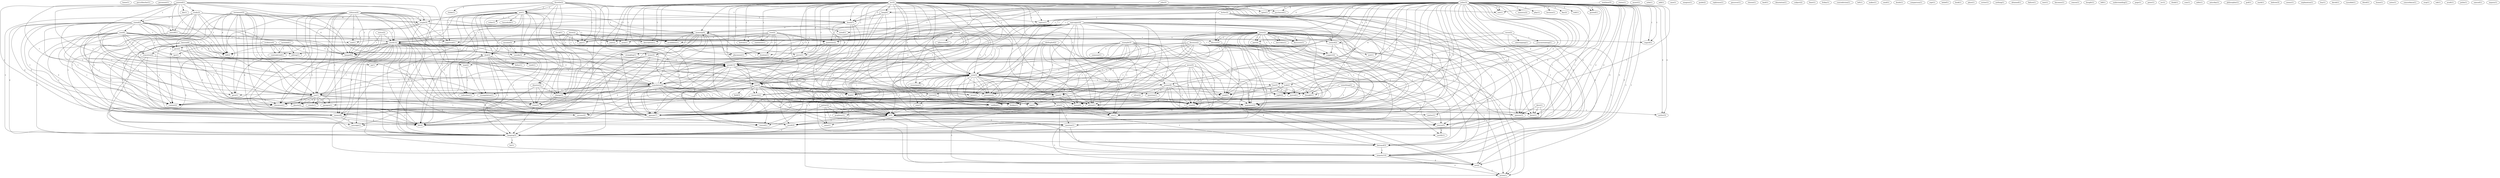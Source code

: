 digraph G {
  home [ label="home(1)" ];
  perschbacher [ label="perschbacher(1)" ];
  pavement [ label="pavement(1)" ];
  throttle [ label="throttle(2)" ];
  put [ label="put(1)" ];
  choke [ label="choke(1)" ];
  denotes [ label="denotes(2)" ];
  death [ label="death(7)" ];
  way [ label="way(5)" ];
  suggested [ label="suggested(1)" ];
  change [ label="change(3)" ];
  ie [ label="ie(4)" ];
  state [ label="state(3)" ];
  invalidates [ label="invalidates(1)" ];
  put [ label="put(1)" ];
  guy [ label="guy(1)" ];
  life [ label="life(4)" ];
  states [ label="states(1)" ];
  assert [ label="assert(1)" ];
  example [ label="example(3)" ];
  someone [ label="someone(1)" ];
  suicide [ label="suicide(3)" ];
  translation [ label="translation(5)" ];
  arose [ label="arose(1)" ];
  time [ label="time(2)" ];
  donkey [ label="donkey(1)" ];
  house [ label="house(2)" ];
  saw [ label="saw(1)" ];
  mean [ label="mean(3)" ];
  advice [ label="advice(1)" ];
  hanging [ label="hanging(3)" ];
  greek [ label="greek(15)" ];
  went [ label="went(2)" ];
  saddled [ label="saddled(1)" ];
  city [ label="city(1)" ];
  show [ label="show(2)" ];
  assume [ label="assume(3)" ];
  died [ label="died(3)" ];
  area [ label="area(1)" ];
  mentions [ label="mentions(2)" ];
  placement [ label="placement(1)" ];
  description [ label="description(1)" ];
  location [ label="location(1)" ];
  prove [ label="prove(1)" ];
  regard [ label="regard(1)" ];
  year [ label="year(2)" ];
  father [ label="father(1)" ];
  tomb [ label="tomb(1)" ];
  order [ label="order(1)" ];
  household [ label="household(1)" ];
  hanged [ label="hanged(2)" ];
  pointed [ label="pointed(1)" ];
  study [ label="study(2)" ];
  stated [ label="stated(2)" ];
  oneself [ label="oneself(1)" ];
  couple [ label="couple(3)" ];
  man [ label="man(2)" ];
  redundant [ label="redundant(1)" ];
  die [ label="die(1)" ];
  kill [ label="kill(2)" ];
  means [ label="means(8)" ];
  strangulation [ label="strangulation(1)" ];
  discuss [ label="discuss(3)" ];
  remind [ label="remind(1)" ];
  apacgw [ label="apacgw(7)" ];
  nida [ label="nida(1)" ];
  rose [ label="rose(2)" ];
  bottom [ label="bottom(1)" ];
  statement [ label="statement(1)" ];
  add [ label="add(1)" ];
  case [ label="case(1)" ];
  exegisis [ label="exegisis(1)" ];
  guide [ label="guide(2)" ];
  rephrases [ label="rephrases(1)" ];
  included [ label="included(1)" ];
  editing [ label="editing(1)" ];
  transition [ label="transition(2)" ];
  denote [ label="denote(2)" ];
  contradicted [ label="contradicted(1)" ];
  result [ label="result(3)" ];
  root [ label="root(6)" ];
  give [ label="give(2)" ];
  use [ label="use(1)" ];
  word [ label="word(13)" ];
  context [ label="context(2)" ];
  use [ label="use(1)" ];
  gave [ label="gave(1)" ];
  literature [ label="literature(1)" ];
  passover [ label="passover(1)" ];
  choose [ label="choose(1)" ];
  land [ label="land(1)" ];
  point [ label="point(2)" ];
  part [ label="part(4)" ];
  describes [ label="describes(1)" ];
  reward [ label="reward(2)" ];
  discusses [ label="discusses(1)" ];
  suggest [ label="suggest(2)" ];
  mention [ label="mention(1)" ];
  iniquity [ label="iniquity(10)" ];
  act [ label="act(2)" ];
  action [ label="action(1)" ];
  argument [ label="argument(3)" ];
  denotation [ label="denotation(1)" ];
  subject [ label="subject(2)" ];
  apo [ label="apo(1)" ];
  feast [ label="feast(1)" ];
  friday [ label="friday(1)" ];
  contradiction [ label="contradiction(1)" ];
  left [ label="left(1)" ];
  something [ label="something(2)" ];
  night [ label="night(2)" ];
  morsel [ label="morsel(1)" ];
  source [ label="source(3)" ];
  justify [ label="justify(1)" ];
  end [ label="end(1)" ];
  verse [ label="verse(2)" ];
  sidestepping [ label="sidestepping(1)" ];
  procrastinating [ label="procrastinating(1)" ];
  quit [ label="quit(1)" ];
  mr [ label="mr(3)" ];
  spite [ label="spite(1)" ];
  hang [ label="hang(4)" ];
  note [ label="note(2)" ];
  point [ label="point(2)" ];
  purchased [ label="purchased(1)" ];
  rejects [ label="rejects(1)" ];
  meaning [ label="meaning(4)" ];
  money [ label="money(8)" ];
  question [ label="question(1)" ];
  everytime [ label="everytime(1)" ];
  opinion [ label="opinion(3)" ];
  know [ label="know(1)" ];
  betrayal [ label="betrayal(3)" ];
  research [ label="research(2)" ];
  note [ label="note(3)" ];
  find [ label="find(2)" ];
  need [ label="need(1)" ];
  presents [ label="presents(2)" ];
  judas [ label="judas(1)" ];
  ministry [ label="ministry(2)" ];
  play [ label="play(1)" ];
  took [ label="took(2)" ];
  became [ label="became(1)" ];
  box [ label="box(3)" ];
  day [ label="day(2)" ];
  told [ label="told(1)" ];
  noted [ label="noted(1)" ];
  matter [ label="matter(1)" ];
  thought [ label="thought(1)" ];
  author [ label="author(3)" ];
  quoted [ label="quoted(1)" ];
  see [ label="see(1)" ];
  makes [ label="makes(1)" ];
  send [ label="send(1)" ];
  doubt [ label="doubt(1)" ];
  comparison [ label="comparison(1)" ];
  evidence [ label="evidence(4)" ];
  testament [ label="testament(5)" ];
  septuagint [ label="septuagint(4)" ];
  paragon [ label="paragon(1)" ];
  stands [ label="stands(1)" ];
  sept [ label="sept(1)" ];
  robinson [ label="robinson(4)" ];
  belief [ label="belief(1)" ];
  book [ label="book(1)" ];
  butler [ label="butler(2)" ];
  place [ label="place(1)" ];
  writer [ label="writer(1)" ];
  nothing [ label="nothing(1)" ];
  obtained [ label="obtained(1)" ];
  failure [ label="failure(1)" ];
  text [ label="text(1)" ];
  lexicon [ label="lexicon(6)" ];
  becomes [ label="becomes(1)" ];
  reason [ label="reason(1)" ];
  bought [ label="bought(1)" ];
  notice [ label="notice(2)" ];
  fell [ label="fell(1)" ];
  potter [ label="potter(2)" ];
  came [ label="came(1)" ];
  prophesy [ label="prophesy(1)" ];
  silver [ label="silver(2)" ];
  course [ label="course(3)" ];
  field [ label="field(3)" ];
  understanding [ label="understanding(1)" ];
  bible [ label="bible(4)" ];
  strangling [ label="strangling(1)" ];
  admission [ label="admission(1)" ];
  rate [ label="rate(1)" ];
  pogo [ label="pogo(1)" ];
  peter [ label="peter(1)" ];
  acts [ label="acts(1)" ];
  wv [ label="wv(1)" ];
  think [ label="think(1)" ];
  decenso [ label="decenso(2)" ];
  success [ label="success(2)" ];
  message [ label="message(1)" ];
  dave [ label="dave(1)" ];
  com [ label="com(1)" ];
  adds [ label="adds(1)" ];
  saturday [ label="saturday(1)" ];
  philosopher [ label="philosopher(1)" ];
  god [ label="god(1)" ];
  ahithophel [ label="ahithophel(2)" ];
  eg [ label="eg(1)" ];
  mark [ label="mark(1)" ];
  judas [ label="judas(3)" ];
  hebrew [ label="hebrew(3)" ];
  hit [ label="hit(1)" ];
  seems [ label="seems(1)" ];
  david [ label="david(1)" ];
  explanation [ label="explanation(1)" ];
  buy [ label="buy(1)" ];
  daveb [ label="daveb(1)" ];
  tynsdale [ label="tynsdale(1)" ];
  blood [ label="blood(1)" ];
  hume [ label="hume(1)" ];
  notes [ label="notes(1)" ];
  jesus [ label="jesus(5)" ];
  concordance [ label="concordance(1)" ];
  stop [ label="stop(1)" ];
  tek [ label="tek(1)" ];
  matthew [ label="matthew(5)" ];
  arndt [ label="arndt(1)" ];
  joslin [ label="joslin(1)" ];
  samuel [ label="samuel(1)" ];
  john [ label="john(3)" ];
  inquiry [ label="inquiry(1)" ];
  throttle -> put [ label="1" ];
  throttle -> choke [ label="1" ];
  throttle -> denotes [ label="1" ];
  throttle -> death [ label="1" ];
  throttle -> way [ label="1" ];
  throttle -> suggested [ label="1" ];
  throttle -> change [ label="1" ];
  throttle -> ie [ label="1" ];
  throttle -> state [ label="1" ];
  throttle -> invalidates [ label="1" ];
  throttle -> put [ label="1" ];
  throttle -> guy [ label="1" ];
  throttle -> life [ label="1" ];
  example -> someone [ label="1" ];
  example -> suicide [ label="1" ];
  example -> translation [ label="1" ];
  example -> arose [ label="1" ];
  example -> time [ label="1" ];
  example -> donkey [ label="1" ];
  example -> house [ label="1" ];
  example -> saw [ label="1" ];
  example -> mean [ label="1" ];
  example -> advice [ label="1" ];
  example -> hanging [ label="1" ];
  example -> greek [ label="1" ];
  example -> went [ label="1" ];
  example -> saddled [ label="1" ];
  example -> city [ label="1" ];
  show -> assume [ label="1" ];
  show -> died [ label="1" ];
  show -> area [ label="1" ];
  show -> mentions [ label="1" ];
  show -> placement [ label="1" ];
  show -> change [ label="1" ];
  show -> description [ label="1" ];
  show -> location [ label="1" ];
  show -> prove [ label="1" ];
  show -> regard [ label="1" ];
  show -> year [ label="1" ];
  put -> died [ label="1" ];
  put -> father [ label="1" ];
  put -> denotes [ label="1" ];
  put -> tomb [ label="1" ];
  put -> death [ label="1" ];
  put -> way [ label="1" ];
  put -> order [ label="1" ];
  put -> change [ label="1" ];
  put -> ie [ label="1" ];
  put -> household [ label="1" ];
  put -> state [ label="1" ];
  put -> hanged [ label="1" ];
  put -> life [ label="1" ];
  pointed -> study [ label="1" ];
  pointed -> died [ label="1" ];
  pointed -> stated [ label="1" ];
  pointed -> oneself [ label="1" ];
  pointed -> couple [ label="1" ];
  pointed -> man [ label="1" ];
  pointed -> translation [ label="1" ];
  pointed -> redundant [ label="1" ];
  pointed -> die [ label="1" ];
  pointed -> kill [ label="1" ];
  pointed -> hanging [ label="1" ];
  pointed -> means [ label="1" ];
  pointed -> strangulation [ label="1" ];
  pointed -> hanged [ label="1" ];
  study -> stated [ label="1" ];
  study -> oneself [ label="1" ];
  study -> couple [ label="1" ];
  study -> discuss [ label="1" ];
  study -> death [ label="1" ];
  study -> kill [ label="1" ];
  study -> remind [ label="1" ];
  study -> hanging [ label="1" ];
  study -> means [ label="1" ];
  study -> hanged [ label="1" ];
  study -> apacgw [ label="1" ];
  rose -> area [ label="1" ];
  rose -> bottom [ label="1" ];
  rose -> statement [ label="1" ];
  rose -> mentions [ label="1" ];
  rose -> placement [ label="1" ];
  rose -> way [ label="1" ];
  rose -> change [ label="1" ];
  rose -> description [ label="1" ];
  rose -> location [ label="1" ];
  rose -> prove [ label="1" ];
  rose -> year [ label="1" ];
  assume -> died [ label="1" ];
  assume -> suicide [ label="1" ];
  included -> editing [ label="1" ];
  included -> transition [ label="1" ];
  included -> denote [ label="1" ];
  included -> contradicted [ label="1" ];
  died -> father [ label="1" ];
  died -> tomb [ label="1" ];
  died -> man [ label="1" ];
  died -> translation [ label="1" ];
  died -> redundant [ label="1" ];
  died -> result [ label="1" ];
  died -> hanging [ label="1" ];
  died -> strangulation [ label="1" ];
  died -> apacgw [ label="1" ];
  stated -> root [ label="1" ];
  stated -> oneself [ label="2" ];
  stated -> give [ label="1" ];
  stated -> use [ label="1" ];
  stated -> translation [ label="1" ];
  stated -> word [ label="1" ];
  stated -> context [ label="1" ];
  stated -> use [ label="1" ];
  stated -> kill [ label="2" ];
  stated -> hanging [ label="2" ];
  stated -> means [ label="2" ];
  stated -> gave [ label="1" ];
  stated -> hanged [ label="3" ];
  stated -> greek [ label="1" ];
  stated -> literature [ label="1" ];
  stated -> apacgw [ label="2" ];
  point -> part [ label="1" ];
  point -> discuss [ label="1" ];
  point -> describes [ label="1" ];
  point -> mentions [ label="1" ];
  point -> reward [ label="2" ];
  point -> discusses [ label="1" ];
  point -> suggest [ label="1" ];
  point -> ie [ label="1" ];
  point -> mention [ label="1" ];
  point -> iniquity [ label="2" ];
  point -> greek [ label="1" ];
  point -> act [ label="2" ];
  point -> action [ label="1" ];
  point -> argument [ label="1" ];
  point -> apacgw [ label="1" ];
  root -> give [ label="1" ];
  root -> use [ label="1" ];
  root -> suggested [ label="1" ];
  root -> word [ label="1" ];
  root -> context [ label="1" ];
  root -> use [ label="1" ];
  root -> transition [ label="1" ];
  root -> means [ label="3" ];
  root -> invalidates [ label="1" ];
  root -> denote [ label="1" ];
  root -> guy [ label="1" ];
  root -> greek [ label="1" ];
  root -> literature [ label="1" ];
  root -> apo [ label="3" ];
  root -> apacgw [ label="1" ];
  something -> night [ label="1" ];
  something -> morsel [ label="1" ];
  something -> source [ label="1" ];
  something -> justify [ label="1" ];
  something -> went [ label="1" ];
  oneself -> end [ label="1" ];
  oneself -> kill [ label="1" ];
  oneself -> hanging [ label="2" ];
  oneself -> life [ label="1" ];
  oneself -> apacgw [ label="1" ];
  verse -> sidestepping [ label="1" ];
  verse -> procrastinating [ label="1" ];
  verse -> quit [ label="1" ];
  verse -> word [ label="1" ];
  verse -> iniquity [ label="1" ];
  mr -> spite [ label="1" ];
  mr -> hang [ label="1" ];
  mr -> note [ label="2" ];
  mr -> point [ label="1" ];
  mr -> purchased [ label="1" ];
  mr -> area [ label="1" ];
  mr -> bottom [ label="1" ];
  mr -> statement [ label="1" ];
  mr -> rejects [ label="1" ];
  mr -> translation [ label="2" ];
  mr -> mentions [ label="1" ];
  mr -> arose [ label="1" ];
  mr -> death [ label="1" ];
  mr -> placement [ label="1" ];
  mr -> meaning [ label="1" ];
  mr -> money [ label="1" ];
  mr -> way [ label="3" ];
  mr -> question [ label="1" ];
  mr -> time [ label="1" ];
  mr -> everytime [ label="1" ];
  mr -> donkey [ label="1" ];
  mr -> opinion [ label="1" ];
  mr -> change [ label="1" ];
  mr -> ie [ label="2" ];
  mr -> house [ label="1" ];
  mr -> description [ label="1" ];
  mr -> location [ label="1" ];
  mr -> saw [ label="1" ];
  mr -> prove [ label="2" ];
  mr -> source [ label="1" ];
  mr -> know [ label="1" ];
  mr -> advice [ label="1" ];
  mr -> hanging [ label="1" ];
  mr -> betrayal [ label="1" ];
  mr -> research [ label="1" ];
  mr -> greek [ label="1" ];
  mr -> went [ label="1" ];
  mr -> year [ label="1" ];
  mr -> saddled [ label="1" ];
  mr -> note [ label="2" ];
  mr -> city [ label="1" ];
  mr -> find [ label="1" ];
  mr -> need [ label="1" ];
  mr -> argument [ label="1" ];
  mr -> presents [ label="1" ];
  mr -> apacgw [ label="2" ];
  judas -> spite [ label="2" ];
  judas -> hang [ label="2" ];
  judas -> ministry [ label="1" ];
  judas -> give [ label="2" ];
  judas -> play [ label="1" ];
  judas -> point [ label="2" ];
  judas -> purchased [ label="2" ];
  judas -> couple [ label="1" ];
  judas -> took [ label="3" ];
  judas -> part [ label="2" ];
  judas -> became [ label="1" ];
  judas -> box [ label="3" ];
  judas -> discuss [ label="1" ];
  judas -> rejects [ label="2" ];
  judas -> mentions [ label="1" ];
  judas -> day [ label="1" ];
  judas -> reward [ label="1" ];
  judas -> death [ label="2" ];
  judas -> night [ label="2" ];
  judas -> meaning [ label="1" ];
  judas -> money [ label="6" ];
  judas -> question [ label="2" ];
  judas -> told [ label="1" ];
  judas -> suggested [ label="1" ];
  judas -> opinion [ label="2" ];
  judas -> ie [ label="4" ];
  judas -> noted [ label="1" ];
  judas -> matter [ label="2" ];
  judas -> morsel [ label="2" ];
  judas -> source [ label="2" ];
  judas -> know [ label="2" ];
  judas -> result [ label="1" ];
  judas -> hanging [ label="4" ];
  judas -> invalidates [ label="1" ];
  judas -> mention [ label="1" ];
  judas -> betrayal [ label="5" ];
  judas -> thought [ label="2" ];
  judas -> author [ label="2" ];
  judas -> iniquity [ label="3" ];
  judas -> regard [ label="1" ];
  judas -> guy [ label="1" ];
  judas -> quoted [ label="1" ];
  judas -> act [ label="1" ];
  judas -> went [ label="2" ];
  judas -> see [ label="1" ];
  judas -> need [ label="2" ];
  judas -> argument [ label="3" ];
  judas -> apacgw [ label="1" ];
  denotes -> change [ label="1" ];
  denotes -> ie [ label="1" ];
  denotes -> state [ label="1" ];
  denotes -> life [ label="1" ];
  hang -> rejects [ label="1" ];
  hang -> death [ label="2" ];
  hang -> end [ label="1" ];
  hang -> know [ label="1" ];
  hang -> hanging [ label="1" ];
  hang -> life [ label="1" ];
  evidence -> suicide [ label="1" ];
  evidence -> editing [ label="1" ];
  evidence -> means [ label="1" ];
  evidence -> contradicted [ label="1" ];
  evidence -> apacgw [ label="1" ];
  testament -> give [ label="1" ];
  testament -> couple [ label="4" ];
  testament -> use [ label="1" ];
  testament -> translation [ label="1" ];
  testament -> context [ label="1" ];
  testament -> use [ label="1" ];
  testament -> kill [ label="4" ];
  testament -> hanging [ label="4" ];
  testament -> means [ label="4" ];
  testament -> gave [ label="1" ];
  testament -> hanged [ label="4" ];
  testament -> literature [ label="1" ];
  testament -> apacgw [ label="4" ];
  give -> night [ label="1" ];
  give -> context [ label="1" ];
  give -> morsel [ label="1" ];
  give -> went [ label="1" ];
  septuagint -> note [ label="1" ];
  septuagint -> editing [ label="1" ];
  septuagint -> use [ label="1" ];
  septuagint -> translation [ label="2" ];
  septuagint -> arose [ label="1" ];
  septuagint -> meaning [ label="1" ];
  septuagint -> way [ label="1" ];
  septuagint -> time [ label="1" ];
  septuagint -> donkey [ label="1" ];
  septuagint -> ie [ label="1" ];
  septuagint -> house [ label="1" ];
  septuagint -> use [ label="1" ];
  septuagint -> paragon [ label="1" ];
  septuagint -> saw [ label="1" ];
  septuagint -> advice [ label="1" ];
  septuagint -> stands [ label="1" ];
  septuagint -> greek [ label="1" ];
  septuagint -> contradicted [ label="1" ];
  septuagint -> went [ label="1" ];
  septuagint -> saddled [ label="1" ];
  septuagint -> note [ label="1" ];
  septuagint -> city [ label="1" ];
  septuagint -> presents [ label="1" ];
  septuagint -> apacgw [ label="1" ];
  note -> took [ label="1" ];
  note -> box [ label="1" ];
  note -> translation [ label="2" ];
  note -> arose [ label="1" ];
  note -> meaning [ label="1" ];
  note -> money [ label="1" ];
  note -> way [ label="1" ];
  note -> time [ label="1" ];
  note -> everytime [ label="1" ];
  note -> donkey [ label="1" ];
  note -> ie [ label="1" ];
  note -> house [ label="1" ];
  note -> saw [ label="1" ];
  note -> advice [ label="1" ];
  note -> research [ label="1" ];
  note -> went [ label="1" ];
  note -> saddled [ label="1" ];
  note -> city [ label="1" ];
  note -> find [ label="1" ];
  note -> presents [ label="1" ];
  note -> apacgw [ label="1" ];
  suicide -> hanging [ label="1" ];
  robinson -> couple [ label="1" ];
  robinson -> use [ label="1" ];
  robinson -> translation [ label="1" ];
  robinson -> word [ label="2" ];
  robinson -> context [ label="1" ];
  robinson -> end [ label="1" ];
  robinson -> use [ label="1" ];
  robinson -> kill [ label="2" ];
  robinson -> state [ label="1" ];
  robinson -> hanging [ label="2" ];
  robinson -> means [ label="3" ];
  robinson -> gave [ label="1" ];
  robinson -> hanged [ label="1" ];
  robinson -> greek [ label="1" ];
  robinson -> literature [ label="1" ];
  robinson -> life [ label="1" ];
  robinson -> apacgw [ label="1" ];
  point -> part [ label="1" ];
  point -> discuss [ label="1" ];
  point -> describes [ label="1" ];
  point -> mentions [ label="1" ];
  point -> reward [ label="2" ];
  point -> discusses [ label="1" ];
  point -> suggest [ label="1" ];
  point -> ie [ label="1" ];
  point -> mention [ label="1" ];
  point -> iniquity [ label="2" ];
  point -> greek [ label="1" ];
  point -> act [ label="2" ];
  point -> action [ label="1" ];
  point -> argument [ label="1" ];
  point -> apacgw [ label="1" ];
  couple -> meaning [ label="1" ];
  couple -> suggested [ label="1" ];
  couple -> noted [ label="1" ];
  couple -> kill [ label="2" ];
  couple -> hanging [ label="2" ];
  couple -> means [ label="2" ];
  couple -> invalidates [ label="1" ];
  couple -> hanged [ label="2" ];
  couple -> guy [ label="1" ];
  butler -> man [ label="1" ];
  butler -> rejects [ label="1" ];
  butler -> death [ label="1" ];
  butler -> opinion [ label="1" ];
  butler -> know [ label="1" ];
  butler -> hanging [ label="1" ];
  took -> night [ label="1" ];
  took -> morsel [ label="1" ];
  took -> thought [ label="1" ];
  took -> went [ label="1" ];
  took -> need [ label="1" ];
  part -> quit [ label="1" ];
  part -> argument [ label="1" ];
  box -> night [ label="2" ];
  box -> morsel [ label="2" ];
  box -> thought [ label="2" ];
  box -> went [ label="2" ];
  box -> need [ label="2" ];
  discuss -> argument [ label="1" ];
  man -> redundant [ label="1" ];
  man -> strangulation [ label="1" ];
  use -> context [ label="2" ];
  use -> paragon [ label="1" ];
  use -> denote [ label="1" ];
  use -> stands [ label="1" ];
  use -> greek [ label="1" ];
  use -> literature [ label="1" ];
  use -> apacgw [ label="1" ];
  translation -> arose [ label="1" ];
  translation -> redundant [ label="1" ];
  translation -> meaning [ label="1" ];
  translation -> time [ label="1" ];
  translation -> word [ label="2" ];
  translation -> context [ label="2" ];
  translation -> donkey [ label="1" ];
  translation -> ie [ label="1" ];
  translation -> house [ label="1" ];
  translation -> use [ label="2" ];
  translation -> saw [ label="1" ];
  translation -> advice [ label="1" ];
  translation -> strangulation [ label="1" ];
  translation -> gave [ label="2" ];
  translation -> greek [ label="2" ];
  translation -> literature [ label="2" ];
  translation -> went [ label="1" ];
  translation -> saddled [ label="1" ];
  translation -> city [ label="1" ];
  translation -> apacgw [ label="1" ];
  mentions -> placement [ label="1" ];
  mentions -> change [ label="1" ];
  mentions -> ie [ label="1" ];
  mentions -> location [ label="1" ];
  mentions -> prove [ label="1" ];
  mentions -> act [ label="1" ];
  lexicon -> context [ label="1" ];
  lexicon -> use [ label="1" ];
  lexicon -> kill [ label="5" ];
  lexicon -> hanging [ label="5" ];
  lexicon -> means [ label="5" ];
  lexicon -> gave [ label="1" ];
  lexicon -> hanged [ label="5" ];
  lexicon -> literature [ label="1" ];
  lexicon -> apacgw [ label="5" ];
  reward -> suggest [ label="1" ];
  reward -> ie [ label="1" ];
  reward -> action [ label="1" ];
  death -> meaning [ label="2" ];
  death -> ie [ label="2" ];
  death -> result [ label="2" ];
  death -> remind [ label="1" ];
  death -> apacgw [ label="2" ];
  notice -> word [ label="1" ];
  notice -> iniquity [ label="1" ];
  notice -> hanged [ label="1" ];
  meaning -> way [ label="1" ];
  meaning -> suggested [ label="1" ];
  meaning -> word [ label="1" ];
  meaning -> change [ label="1" ];
  meaning -> ie [ label="3" ];
  meaning -> result [ label="1" ];
  meaning -> state [ label="1" ];
  meaning -> means [ label="1" ];
  meaning -> invalidates [ label="1" ];
  meaning -> put [ label="1" ];
  meaning -> guy [ label="1" ];
  meaning -> life [ label="1" ];
  meaning -> apacgw [ label="3" ];
  potter -> ie [ label="1" ];
  potter -> remind [ label="1" ];
  potter -> came [ label="1" ];
  potter -> mention [ label="1" ];
  potter -> prophesy [ label="1" ];
  money -> question [ label="2" ];
  money -> ie [ label="2" ];
  money -> silver [ label="1" ];
  money -> morsel [ label="2" ];
  money -> source [ label="2" ];
  money -> betrayal [ label="4" ];
  money -> thought [ label="2" ];
  money -> course [ label="1" ];
  money -> went [ label="2" ];
  money -> need [ label="2" ];
  way -> time [ label="1" ];
  way -> donkey [ label="1" ];
  way -> change [ label="1" ];
  way -> ie [ label="2" ];
  way -> house [ label="1" ];
  way -> saw [ label="1" ];
  way -> advice [ label="1" ];
  way -> remind [ label="1" ];
  way -> state [ label="1" ];
  way -> came [ label="1" ];
  way -> mention [ label="1" ];
  way -> research [ label="1" ];
  way -> field [ label="1" ];
  way -> went [ label="1" ];
  way -> saddled [ label="1" ];
  way -> note [ label="1" ];
  way -> city [ label="1" ];
  way -> find [ label="1" ];
  way -> life [ label="1" ];
  way -> presents [ label="1" ];
  way -> prophesy [ label="1" ];
  way -> apacgw [ label="1" ];
  bible -> word [ label="1" ];
  bible -> strangling [ label="1" ];
  bible -> discusses [ label="1" ];
  bible -> suggest [ label="1" ];
  bible -> ie [ label="1" ];
  bible -> result [ label="1" ];
  bible -> iniquity [ label="1" ];
  bible -> course [ label="1" ];
  bible -> act [ label="1" ];
  bible -> action [ label="1" ];
  bible -> admission [ label="1" ];
  bible -> note [ label="1" ];
  bible -> rate [ label="1" ];
  bible -> apacgw [ label="1" ];
  time -> acts [ label="1" ];
  time -> donkey [ label="1" ];
  time -> house [ label="1" ];
  time -> saw [ label="1" ];
  time -> advice [ label="1" ];
  time -> went [ label="1" ];
  time -> saddled [ label="1" ];
  time -> city [ label="1" ];
  acts -> opinion [ label="1" ];
  acts -> ie [ label="3" ];
  acts -> matter [ label="1" ];
  acts -> know [ label="1" ];
  acts -> hanging [ label="1" ];
  acts -> mention [ label="3" ];
  acts -> betrayal [ label="1" ];
  acts -> author [ label="1" ];
  acts -> iniquity [ label="4" ];
  acts -> act [ label="3" ];
  decenso -> donkey [ label="1" ];
  decenso -> opinion [ label="1" ];
  decenso -> ie [ label="2" ];
  decenso -> house [ label="1" ];
  decenso -> saw [ label="1" ];
  decenso -> prove [ label="1" ];
  decenso -> source [ label="1" ];
  decenso -> know [ label="1" ];
  decenso -> advice [ label="1" ];
  decenso -> hanging [ label="1" ];
  decenso -> betrayal [ label="1" ];
  decenso -> research [ label="1" ];
  decenso -> greek [ label="1" ];
  decenso -> went [ label="1" ];
  decenso -> saddled [ label="1" ];
  decenso -> note [ label="2" ];
  decenso -> city [ label="1" ];
  decenso -> find [ label="1" ];
  decenso -> need [ label="1" ];
  decenso -> argument [ label="1" ];
  decenso -> presents [ label="1" ];
  decenso -> apacgw [ label="2" ];
  word -> context [ label="1" ];
  word -> change [ label="1" ];
  word -> strangling [ label="3" ];
  word -> ie [ label="4" ];
  word -> use [ label="1" ];
  word -> mean [ label="1" ];
  word -> kill [ label="2" ];
  word -> result [ label="3" ];
  word -> state [ label="1" ];
  word -> hanging [ label="1" ];
  word -> means [ label="6" ];
  word -> denote [ label="1" ];
  word -> put [ label="1" ];
  word -> iniquity [ label="1" ];
  word -> success [ label="1" ];
  word -> hanged [ label="1" ];
  word -> greek [ label="1" ];
  word -> literature [ label="1" ];
  word -> message [ label="1" ];
  word -> find [ label="1" ];
  word -> apo [ label="2" ];
  word -> life [ label="1" ];
  word -> apacgw [ label="7" ];
  dave -> opinion [ label="1" ];
  dave -> know [ label="1" ];
  dave -> hanging [ label="1" ];
  change -> ie [ label="1" ];
  change -> state [ label="3" ];
  change -> life [ label="3" ];
  suggest -> success [ label="1" ];
  suggest -> action [ label="1" ];
  ie -> source [ label="1" ];
  ie -> result [ label="1" ];
  ie -> remind [ label="1" ];
  ie -> came [ label="1" ];
  ie -> mention [ label="1" ];
  ie -> betrayal [ label="1" ];
  house -> city [ label="1" ];
  use -> paragon [ label="1" ];
  use -> denote [ label="1" ];
  use -> stands [ label="1" ];
  use -> greek [ label="1" ];
  use -> literature [ label="1" ];
  use -> apacgw [ label="1" ];
  ahithophel -> advice [ label="1" ];
  ahithophel -> hanged [ label="1" ];
  ahithophel -> went [ label="1" ];
  ahithophel -> saddled [ label="1" ];
  ahithophel -> note [ label="1" ];
  ahithophel -> city [ label="1" ];
  ahithophel -> presents [ label="1" ];
  ahithophel -> apacgw [ label="1" ];
  transition -> means [ label="1" ];
  transition -> greek [ label="1" ];
  transition -> message [ label="1" ];
  transition -> eg [ label="1" ];
  judas -> morsel [ label="2" ];
  judas -> source [ label="2" ];
  judas -> know [ label="2" ];
  judas -> result [ label="1" ];
  judas -> hanging [ label="4" ];
  judas -> invalidates [ label="1" ];
  judas -> mention [ label="1" ];
  judas -> betrayal [ label="5" ];
  judas -> thought [ label="2" ];
  judas -> author [ label="2" ];
  judas -> iniquity [ label="3" ];
  judas -> regard [ label="1" ];
  judas -> guy [ label="1" ];
  judas -> quoted [ label="1" ];
  judas -> act [ label="1" ];
  judas -> went [ label="2" ];
  judas -> see [ label="1" ];
  judas -> need [ label="2" ];
  judas -> argument [ label="3" ];
  judas -> apacgw [ label="1" ];
  mean -> hanging [ label="1" ];
  mean -> means [ label="1" ];
  mean -> greek [ label="1" ];
  mean -> message [ label="1" ];
  mean -> eg [ label="1" ];
  prove -> greek [ label="1" ];
  prove -> apacgw [ label="1" ];
  source -> justify [ label="2" ];
  kill -> hanging [ label="1" ];
  result -> hanging [ label="1" ];
  state -> hanging [ label="1" ];
  state -> means [ label="1" ];
  hanging -> betrayal [ label="1" ];
  hanging -> hit [ label="1" ];
  means -> put [ label="1" ];
  means -> message [ label="1" ];
  means -> life [ label="2" ];
  david -> guy [ label="1" ];
  david -> apacgw [ label="1" ];
  mention -> iniquity [ label="1" ];
  mention -> act [ label="1" ];
  betrayal -> iniquity [ label="1" ];
  denote -> success [ label="1" ];
  denote -> life [ label="1" ];
  put -> hanged [ label="1" ];
  put -> life [ label="1" ];
  research -> success [ label="1" ];
  research -> apacgw [ label="1" ];
  iniquity -> act [ label="2" ];
  iniquity -> action [ label="3" ];
  course -> rate [ label="1" ];
  course -> argument [ label="1" ];
  course -> apacgw [ label="1" ];
  hanged -> apacgw [ label="1" ];
  greek -> literature [ label="3" ];
  greek -> justify [ label="1" ];
  greek -> went [ label="1" ];
  greek -> saddled [ label="1" ];
  greek -> message [ label="1" ];
  greek -> note [ label="1" ];
  greek -> city [ label="1" ];
  greek -> find [ label="1" ];
  greek -> presents [ label="1" ];
  greek -> apacgw [ label="8" ];
  jesus -> act [ label="1" ];
  jesus -> went [ label="2" ];
  jesus -> saddled [ label="1" ];
  jesus -> note [ label="1" ];
  jesus -> city [ label="1" ];
  jesus -> need [ label="1" ];
  jesus -> argument [ label="1" ];
  jesus -> presents [ label="1" ];
  jesus -> apacgw [ label="1" ];
  act -> action [ label="1" ];
  went -> city [ label="1" ];
  note -> city [ label="1" ];
  note -> find [ label="1" ];
  note -> presents [ label="1" ];
  note -> apacgw [ label="1" ];
  matthew -> see [ label="1" ];
  matthew -> prophesy [ label="1" ];
  apo -> life [ label="1" ];
  john -> see [ label="1" ];
  john -> need [ label="1" ];
  need -> apacgw [ label="1" ];
  argument -> apacgw [ label="1" ];
}
